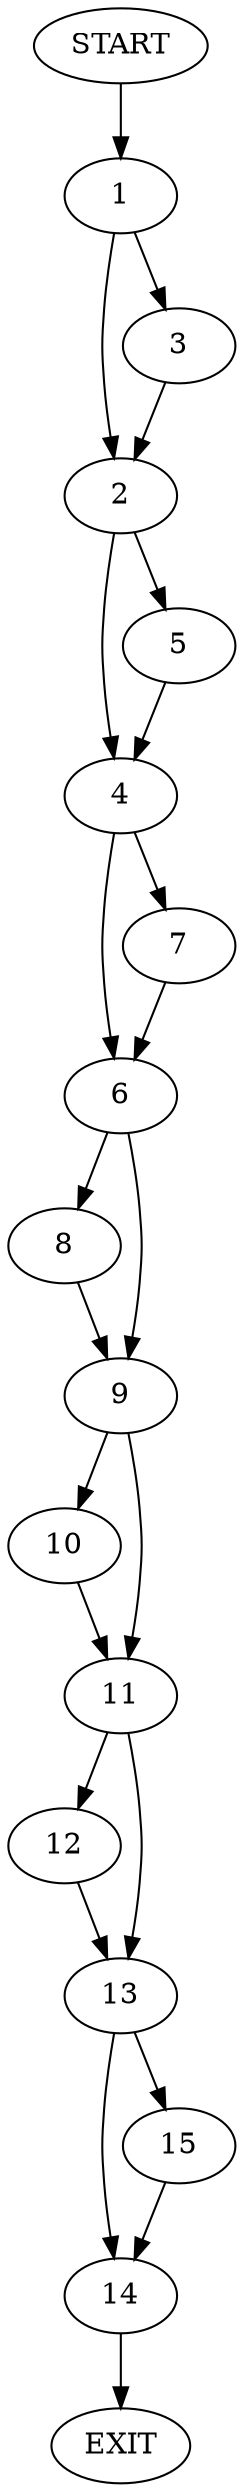 digraph {
0 [label="START"]
16 [label="EXIT"]
0 -> 1
1 -> 2
1 -> 3
3 -> 2
2 -> 4
2 -> 5
5 -> 4
4 -> 6
4 -> 7
6 -> 8
6 -> 9
7 -> 6
8 -> 9
9 -> 10
9 -> 11
10 -> 11
11 -> 12
11 -> 13
13 -> 14
13 -> 15
12 -> 13
14 -> 16
15 -> 14
}
